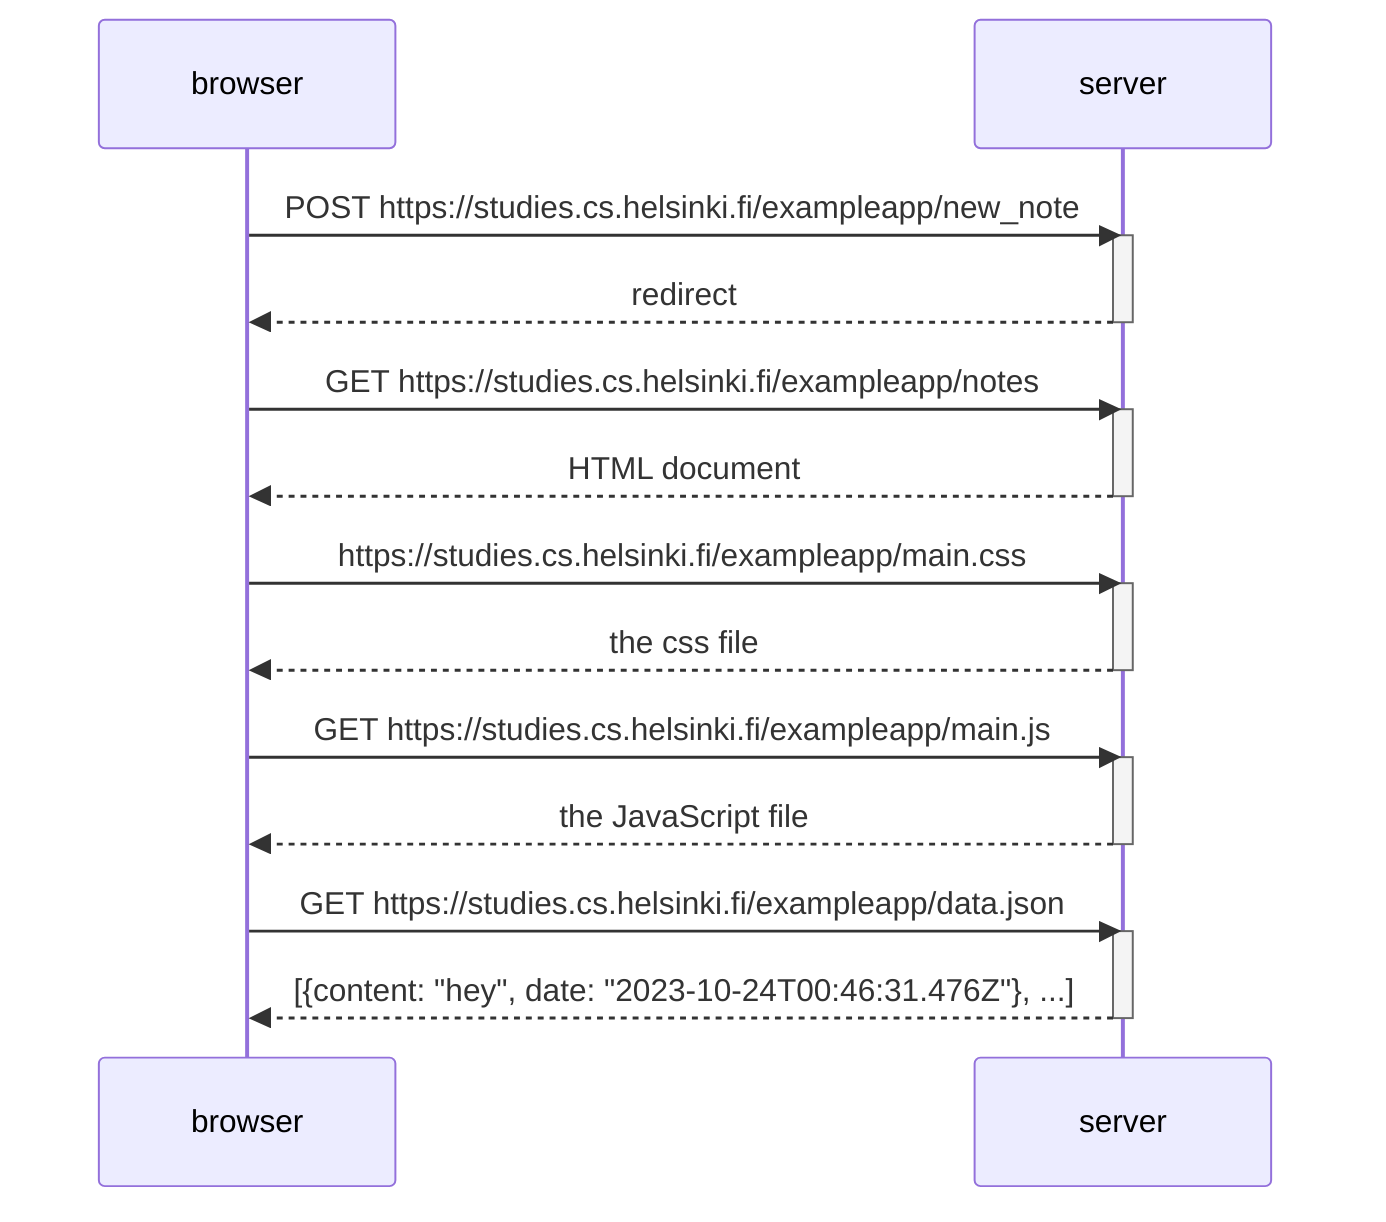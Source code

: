 sequenceDiagram
    participant browser
    participant server

    browser->>server: POST https://studies.cs.helsinki.fi/exampleapp/new_note
    activate server
    server-->>browser: redirect
    deactivate server

    browser->>server: GET https://studies.cs.helsinki.fi/exampleapp/notes
    activate server
    server-->>browser: HTML document 
    deactivate server

    browser->>server: https://studies.cs.helsinki.fi/exampleapp/main.css
    activate server
    server-->>browser: the css file 
    deactivate server

    browser->>server: GET https://studies.cs.helsinki.fi/exampleapp/main.js
    activate server
    server-->>browser: the JavaScript file 
    deactivate server
	
    browser->>server: GET https://studies.cs.helsinki.fi/exampleapp/data.json
    activate server
    server-->>browser: [{content: "hey", date: "2023-10-24T00:46:31.476Z"}, ...]
    deactivate server